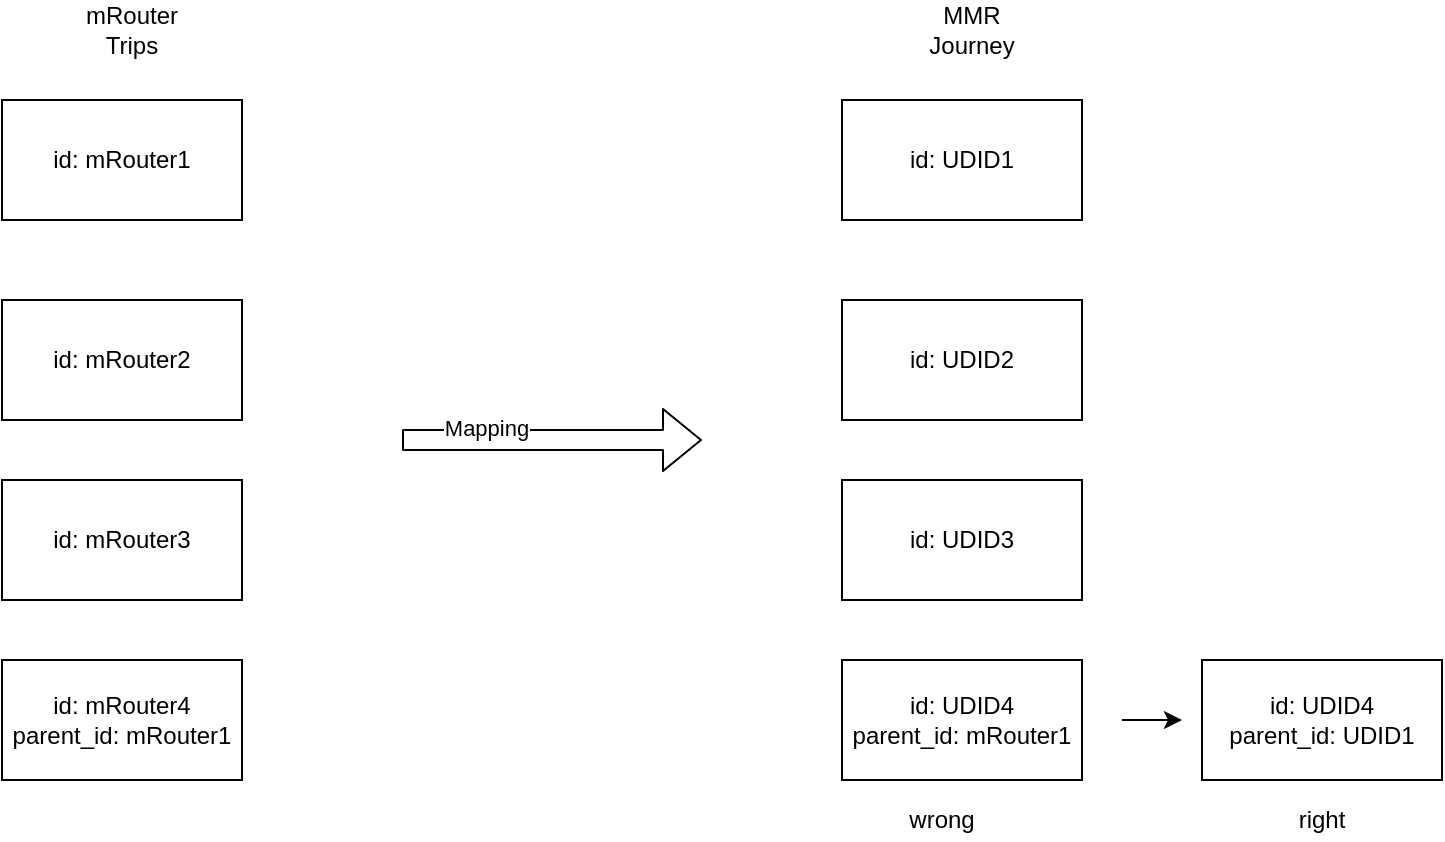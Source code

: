 <mxfile version="13.0.8" type="github"><diagram id="07rkdDJyKaqhkQSsBzV6" name="Page-1"><mxGraphModel dx="1376" dy="692" grid="1" gridSize="10" guides="1" tooltips="1" connect="1" arrows="1" fold="1" page="1" pageScale="1" pageWidth="850" pageHeight="1100" math="0" shadow="0"><root><mxCell id="0"/><mxCell id="1" parent="0"/><mxCell id="MEmCE0xhZy43jWQDUVJA-1" value="id: mRouter1" style="rounded=0;whiteSpace=wrap;html=1;" vertex="1" parent="1"><mxGeometry x="100" y="180" width="120" height="60" as="geometry"/></mxCell><mxCell id="MEmCE0xhZy43jWQDUVJA-2" value="&lt;span&gt;id: mRouter2&lt;/span&gt;" style="rounded=0;whiteSpace=wrap;html=1;" vertex="1" parent="1"><mxGeometry x="100" y="280" width="120" height="60" as="geometry"/></mxCell><mxCell id="MEmCE0xhZy43jWQDUVJA-3" value="&lt;span&gt;id: mRouter3&lt;/span&gt;" style="rounded=0;whiteSpace=wrap;html=1;" vertex="1" parent="1"><mxGeometry x="100" y="370" width="120" height="60" as="geometry"/></mxCell><mxCell id="MEmCE0xhZy43jWQDUVJA-4" value="&lt;span&gt;id: mRouter4&lt;br&gt;parent_id: mRouter1&lt;br&gt;&lt;/span&gt;" style="rounded=0;whiteSpace=wrap;html=1;" vertex="1" parent="1"><mxGeometry x="100" y="460" width="120" height="60" as="geometry"/></mxCell><mxCell id="MEmCE0xhZy43jWQDUVJA-5" value="mRouter&lt;br&gt;Trips" style="text;html=1;strokeColor=none;fillColor=none;align=center;verticalAlign=middle;whiteSpace=wrap;rounded=0;" vertex="1" parent="1"><mxGeometry x="130" y="130" width="70" height="30" as="geometry"/></mxCell><mxCell id="MEmCE0xhZy43jWQDUVJA-6" value="id: UDID1" style="rounded=0;whiteSpace=wrap;html=1;" vertex="1" parent="1"><mxGeometry x="520" y="180" width="120" height="60" as="geometry"/></mxCell><mxCell id="MEmCE0xhZy43jWQDUVJA-7" value="&lt;span&gt;id:&amp;nbsp;&lt;/span&gt;UDID2" style="rounded=0;whiteSpace=wrap;html=1;" vertex="1" parent="1"><mxGeometry x="520" y="280" width="120" height="60" as="geometry"/></mxCell><mxCell id="MEmCE0xhZy43jWQDUVJA-8" value="&lt;span&gt;id:&amp;nbsp;&lt;/span&gt;UDID3" style="rounded=0;whiteSpace=wrap;html=1;" vertex="1" parent="1"><mxGeometry x="520" y="370" width="120" height="60" as="geometry"/></mxCell><mxCell id="MEmCE0xhZy43jWQDUVJA-9" value="&lt;span&gt;id:&amp;nbsp;&lt;/span&gt;UDID4&lt;span&gt;&lt;br&gt;parent_id: mRouter1&lt;br&gt;&lt;/span&gt;" style="rounded=0;whiteSpace=wrap;html=1;" vertex="1" parent="1"><mxGeometry x="520" y="460" width="120" height="60" as="geometry"/></mxCell><mxCell id="MEmCE0xhZy43jWQDUVJA-10" value="MMR Journey" style="text;html=1;strokeColor=none;fillColor=none;align=center;verticalAlign=middle;whiteSpace=wrap;rounded=0;" vertex="1" parent="1"><mxGeometry x="550" y="130" width="70" height="30" as="geometry"/></mxCell><mxCell id="MEmCE0xhZy43jWQDUVJA-11" value="" style="shape=flexArrow;endArrow=classic;html=1;" edge="1" parent="1"><mxGeometry width="50" height="50" relative="1" as="geometry"><mxPoint x="300" y="350" as="sourcePoint"/><mxPoint x="450" y="350" as="targetPoint"/></mxGeometry></mxCell><mxCell id="MEmCE0xhZy43jWQDUVJA-17" value="Mapping" style="edgeLabel;html=1;align=center;verticalAlign=middle;resizable=0;points=[];" vertex="1" connectable="0" parent="MEmCE0xhZy43jWQDUVJA-11"><mxGeometry x="-0.44" y="6" relative="1" as="geometry"><mxPoint as="offset"/></mxGeometry></mxCell><mxCell id="MEmCE0xhZy43jWQDUVJA-13" value="&lt;span&gt;id:&amp;nbsp;&lt;/span&gt;UDID4&lt;span&gt;&lt;br&gt;parent_id: UDID1&lt;br&gt;&lt;/span&gt;" style="rounded=0;whiteSpace=wrap;html=1;" vertex="1" parent="1"><mxGeometry x="700" y="460" width="120" height="60" as="geometry"/></mxCell><mxCell id="MEmCE0xhZy43jWQDUVJA-15" value="wrong" style="text;html=1;strokeColor=none;fillColor=none;align=center;verticalAlign=middle;whiteSpace=wrap;rounded=0;" vertex="1" parent="1"><mxGeometry x="550" y="530" width="40" height="20" as="geometry"/></mxCell><mxCell id="MEmCE0xhZy43jWQDUVJA-16" value="right" style="text;html=1;strokeColor=none;fillColor=none;align=center;verticalAlign=middle;whiteSpace=wrap;rounded=0;" vertex="1" parent="1"><mxGeometry x="740" y="530" width="40" height="20" as="geometry"/></mxCell><mxCell id="MEmCE0xhZy43jWQDUVJA-18" value="" style="endArrow=classic;html=1;" edge="1" parent="1"><mxGeometry width="50" height="50" relative="1" as="geometry"><mxPoint x="660" y="490" as="sourcePoint"/><mxPoint x="690" y="490" as="targetPoint"/></mxGeometry></mxCell></root></mxGraphModel></diagram></mxfile>